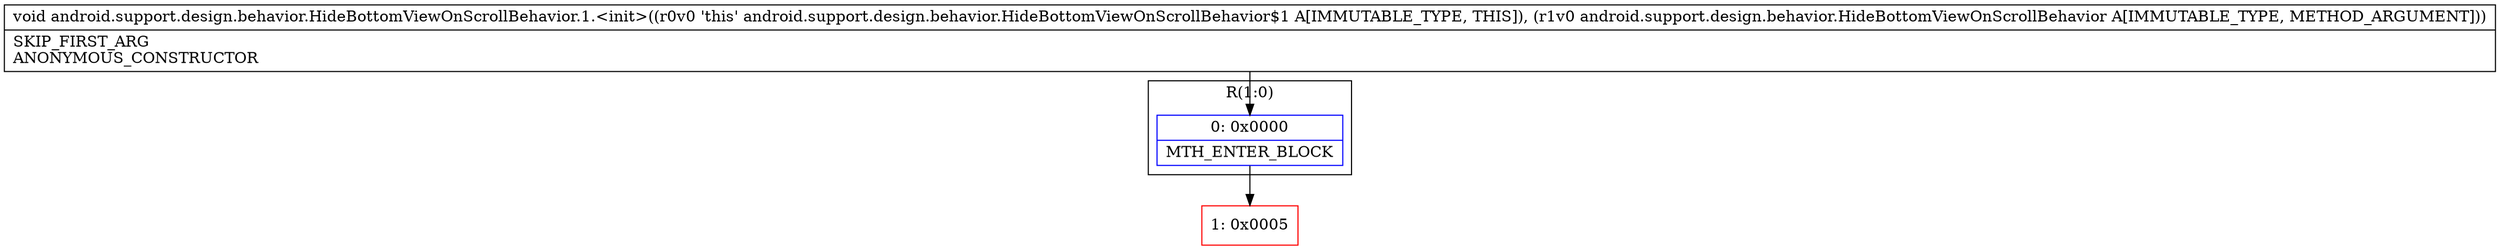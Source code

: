 digraph "CFG forandroid.support.design.behavior.HideBottomViewOnScrollBehavior.1.\<init\>(Landroid\/support\/design\/behavior\/HideBottomViewOnScrollBehavior;)V" {
subgraph cluster_Region_604674015 {
label = "R(1:0)";
node [shape=record,color=blue];
Node_0 [shape=record,label="{0\:\ 0x0000|MTH_ENTER_BLOCK\l}"];
}
Node_1 [shape=record,color=red,label="{1\:\ 0x0005}"];
MethodNode[shape=record,label="{void android.support.design.behavior.HideBottomViewOnScrollBehavior.1.\<init\>((r0v0 'this' android.support.design.behavior.HideBottomViewOnScrollBehavior$1 A[IMMUTABLE_TYPE, THIS]), (r1v0 android.support.design.behavior.HideBottomViewOnScrollBehavior A[IMMUTABLE_TYPE, METHOD_ARGUMENT]))  | SKIP_FIRST_ARG\lANONYMOUS_CONSTRUCTOR\l}"];
MethodNode -> Node_0;
Node_0 -> Node_1;
}

